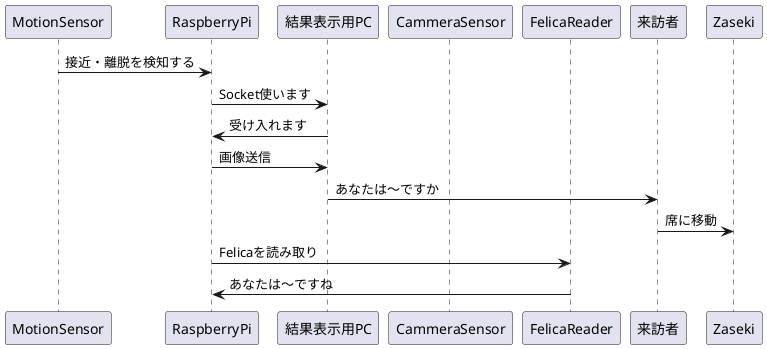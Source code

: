 @startuml

!define Target 来訪者

participant "MotionSensor" as Sensor
participant "RaspberryPi" as RasPi
participant "結果表示用PC" as PC
participant "CammeraSensor" as Cammera
participant "FelicaReader" as Felica
participant "Target" as Human

Sensor  -> RasPi    : 接近・離脱を検知する
RasPi   -> PC       : Socket使います
RasPi   <- PC       : 受け入れます
RasPi   -> PC       : 画像送信
PC      -> Human    : あなたは〜ですか
Human   -> Zaseki   : 席に移動
RasPi   -> Felica   : Felicaを読み取り
RasPi   <- Felica   : あなたは〜ですね

@enduml
